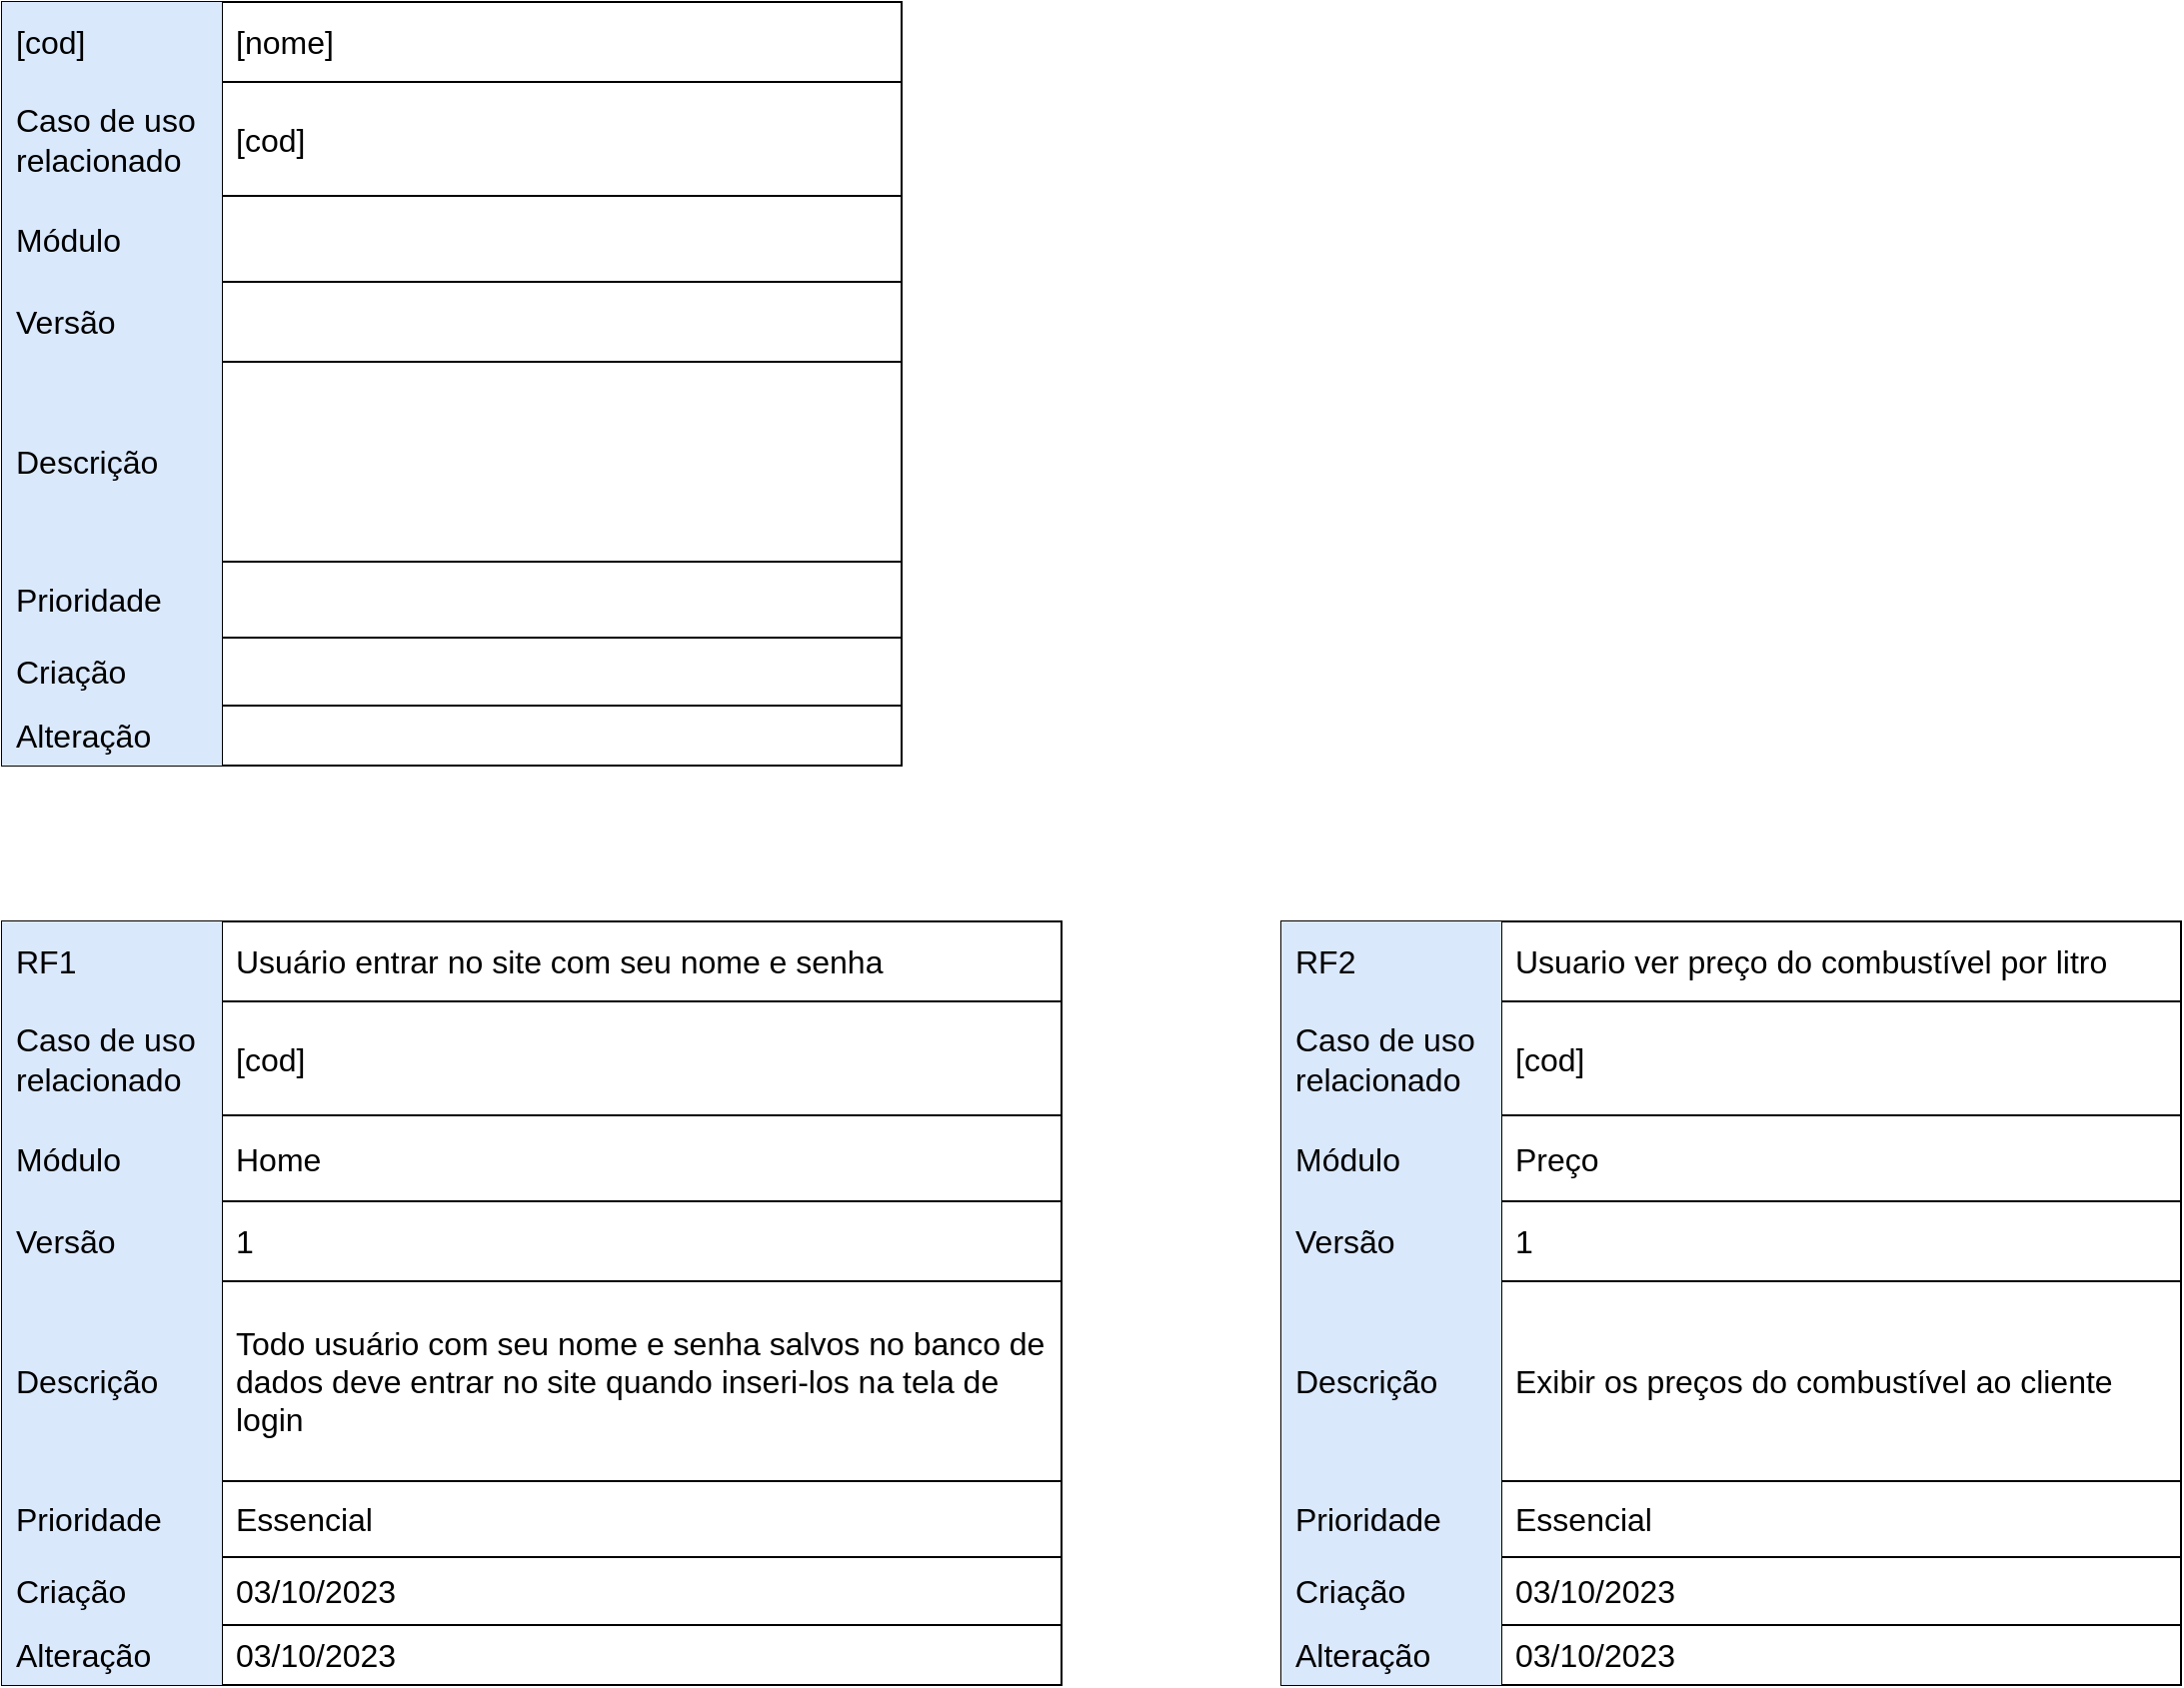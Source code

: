 <mxfile version="22.0.2" type="github">
  <diagram name="Página-1" id="r7mQsRADkBo8ca78ZAh8">
    <mxGraphModel dx="1913" dy="1074" grid="1" gridSize="10" guides="1" tooltips="1" connect="1" arrows="1" fold="1" page="1" pageScale="1" pageWidth="827" pageHeight="1169" math="0" shadow="0">
      <root>
        <mxCell id="0" />
        <mxCell id="1" parent="0" />
        <mxCell id="fcUa6MSl2Eap4v_tixiq-1" value="" style="shape=table;startSize=0;container=1;collapsible=0;childLayout=tableLayout;fontSize=16;align=left;spacingLeft=0;" vertex="1" parent="1">
          <mxGeometry x="110" y="90" width="450" height="382.0" as="geometry" />
        </mxCell>
        <mxCell id="fcUa6MSl2Eap4v_tixiq-6" value="" style="shape=tableRow;horizontal=0;startSize=0;swimlaneHead=0;swimlaneBody=0;strokeColor=inherit;top=0;left=0;bottom=0;right=0;collapsible=0;dropTarget=0;fillColor=none;points=[[0,0.5],[1,0.5]];portConstraint=eastwest;fontSize=16;" vertex="1" parent="fcUa6MSl2Eap4v_tixiq-1">
          <mxGeometry width="450" height="40" as="geometry" />
        </mxCell>
        <mxCell id="fcUa6MSl2Eap4v_tixiq-7" value="[cod]" style="shape=partialRectangle;html=1;whiteSpace=wrap;connectable=0;strokeColor=#6c8ebf;overflow=hidden;fillColor=#dae8fc;top=0;left=0;bottom=0;right=0;pointerEvents=1;fontSize=16;align=left;spacingLeft=5;" vertex="1" parent="fcUa6MSl2Eap4v_tixiq-6">
          <mxGeometry width="110" height="40" as="geometry">
            <mxRectangle width="110" height="40" as="alternateBounds" />
          </mxGeometry>
        </mxCell>
        <mxCell id="fcUa6MSl2Eap4v_tixiq-8" value="[nome]" style="shape=partialRectangle;html=1;whiteSpace=wrap;connectable=0;strokeColor=inherit;overflow=hidden;fillColor=none;top=0;left=0;bottom=0;right=0;pointerEvents=1;fontSize=16;align=left;spacingLeft=5;" vertex="1" parent="fcUa6MSl2Eap4v_tixiq-6">
          <mxGeometry x="110" width="340" height="40" as="geometry">
            <mxRectangle width="340" height="40" as="alternateBounds" />
          </mxGeometry>
        </mxCell>
        <mxCell id="fcUa6MSl2Eap4v_tixiq-17" style="shape=tableRow;horizontal=0;startSize=0;swimlaneHead=0;swimlaneBody=0;strokeColor=inherit;top=0;left=0;bottom=0;right=0;collapsible=0;dropTarget=0;fillColor=none;points=[[0,0.5],[1,0.5]];portConstraint=eastwest;fontSize=16;" vertex="1" parent="fcUa6MSl2Eap4v_tixiq-1">
          <mxGeometry y="40" width="450" height="57" as="geometry" />
        </mxCell>
        <mxCell id="fcUa6MSl2Eap4v_tixiq-18" value="Caso de uso relacionado" style="shape=partialRectangle;html=1;whiteSpace=wrap;connectable=0;strokeColor=#6c8ebf;overflow=hidden;fillColor=#dae8fc;top=0;left=0;bottom=0;right=0;pointerEvents=1;fontSize=16;align=left;spacingLeft=5;" vertex="1" parent="fcUa6MSl2Eap4v_tixiq-17">
          <mxGeometry width="110" height="57" as="geometry">
            <mxRectangle width="110" height="57" as="alternateBounds" />
          </mxGeometry>
        </mxCell>
        <mxCell id="fcUa6MSl2Eap4v_tixiq-19" value="[cod]" style="shape=partialRectangle;html=1;whiteSpace=wrap;connectable=0;strokeColor=inherit;overflow=hidden;fillColor=none;top=0;left=0;bottom=0;right=0;pointerEvents=1;fontSize=16;align=left;spacingLeft=5;" vertex="1" parent="fcUa6MSl2Eap4v_tixiq-17">
          <mxGeometry x="110" width="340" height="57" as="geometry">
            <mxRectangle width="340" height="57" as="alternateBounds" />
          </mxGeometry>
        </mxCell>
        <mxCell id="fcUa6MSl2Eap4v_tixiq-29" style="shape=tableRow;horizontal=0;startSize=0;swimlaneHead=0;swimlaneBody=0;strokeColor=inherit;top=0;left=0;bottom=0;right=0;collapsible=0;dropTarget=0;fillColor=none;points=[[0,0.5],[1,0.5]];portConstraint=eastwest;fontSize=16;" vertex="1" parent="fcUa6MSl2Eap4v_tixiq-1">
          <mxGeometry y="97" width="450" height="43" as="geometry" />
        </mxCell>
        <mxCell id="fcUa6MSl2Eap4v_tixiq-30" value="Módulo" style="shape=partialRectangle;html=1;whiteSpace=wrap;connectable=0;strokeColor=#6c8ebf;overflow=hidden;fillColor=#dae8fc;top=0;left=0;bottom=0;right=0;pointerEvents=1;fontSize=16;align=left;spacingLeft=5;" vertex="1" parent="fcUa6MSl2Eap4v_tixiq-29">
          <mxGeometry width="110" height="43" as="geometry">
            <mxRectangle width="110" height="43" as="alternateBounds" />
          </mxGeometry>
        </mxCell>
        <mxCell id="fcUa6MSl2Eap4v_tixiq-31" style="shape=partialRectangle;html=1;whiteSpace=wrap;connectable=0;strokeColor=inherit;overflow=hidden;fillColor=none;top=0;left=0;bottom=0;right=0;pointerEvents=1;fontSize=16;align=left;spacingLeft=5;" vertex="1" parent="fcUa6MSl2Eap4v_tixiq-29">
          <mxGeometry x="110" width="340" height="43" as="geometry">
            <mxRectangle width="340" height="43" as="alternateBounds" />
          </mxGeometry>
        </mxCell>
        <mxCell id="fcUa6MSl2Eap4v_tixiq-20" style="shape=tableRow;horizontal=0;startSize=0;swimlaneHead=0;swimlaneBody=0;strokeColor=inherit;top=0;left=0;bottom=0;right=0;collapsible=0;dropTarget=0;fillColor=none;points=[[0,0.5],[1,0.5]];portConstraint=eastwest;fontSize=16;" vertex="1" parent="fcUa6MSl2Eap4v_tixiq-1">
          <mxGeometry y="140" width="450" height="40" as="geometry" />
        </mxCell>
        <mxCell id="fcUa6MSl2Eap4v_tixiq-21" value="Versão" style="shape=partialRectangle;html=1;whiteSpace=wrap;connectable=0;strokeColor=#6c8ebf;overflow=hidden;fillColor=#dae8fc;top=0;left=0;bottom=0;right=0;pointerEvents=1;fontSize=16;align=left;spacingLeft=5;" vertex="1" parent="fcUa6MSl2Eap4v_tixiq-20">
          <mxGeometry width="110" height="40" as="geometry">
            <mxRectangle width="110" height="40" as="alternateBounds" />
          </mxGeometry>
        </mxCell>
        <mxCell id="fcUa6MSl2Eap4v_tixiq-22" style="shape=partialRectangle;html=1;whiteSpace=wrap;connectable=0;strokeColor=inherit;overflow=hidden;fillColor=none;top=0;left=0;bottom=0;right=0;pointerEvents=1;fontSize=16;align=left;spacingLeft=5;" vertex="1" parent="fcUa6MSl2Eap4v_tixiq-20">
          <mxGeometry x="110" width="340" height="40" as="geometry">
            <mxRectangle width="340" height="40" as="alternateBounds" />
          </mxGeometry>
        </mxCell>
        <mxCell id="fcUa6MSl2Eap4v_tixiq-10" value="" style="shape=tableRow;horizontal=0;startSize=0;swimlaneHead=0;swimlaneBody=0;strokeColor=inherit;top=0;left=0;bottom=0;right=0;collapsible=0;dropTarget=0;fillColor=none;points=[[0,0.5],[1,0.5]];portConstraint=eastwest;fontSize=16;" vertex="1" parent="fcUa6MSl2Eap4v_tixiq-1">
          <mxGeometry y="180" width="450" height="100" as="geometry" />
        </mxCell>
        <mxCell id="fcUa6MSl2Eap4v_tixiq-11" value="Descrição" style="shape=partialRectangle;html=1;whiteSpace=wrap;connectable=0;strokeColor=#6c8ebf;overflow=hidden;fillColor=#dae8fc;top=0;left=0;bottom=0;right=0;pointerEvents=1;fontSize=16;align=left;spacingLeft=5;" vertex="1" parent="fcUa6MSl2Eap4v_tixiq-10">
          <mxGeometry width="110" height="100" as="geometry">
            <mxRectangle width="110" height="100" as="alternateBounds" />
          </mxGeometry>
        </mxCell>
        <mxCell id="fcUa6MSl2Eap4v_tixiq-12" value="" style="shape=partialRectangle;html=1;whiteSpace=wrap;connectable=0;strokeColor=inherit;overflow=hidden;fillColor=none;top=0;left=0;bottom=0;right=0;pointerEvents=1;fontSize=16;align=left;spacingLeft=5;" vertex="1" parent="fcUa6MSl2Eap4v_tixiq-10">
          <mxGeometry x="110" width="340" height="100" as="geometry">
            <mxRectangle width="340" height="100" as="alternateBounds" />
          </mxGeometry>
        </mxCell>
        <mxCell id="fcUa6MSl2Eap4v_tixiq-2" value="" style="shape=tableRow;horizontal=0;startSize=0;swimlaneHead=0;swimlaneBody=0;strokeColor=inherit;top=0;left=0;bottom=0;right=0;collapsible=0;dropTarget=0;fillColor=none;points=[[0,0.5],[1,0.5]];portConstraint=eastwest;fontSize=16;" vertex="1" parent="fcUa6MSl2Eap4v_tixiq-1">
          <mxGeometry y="280" width="450" height="38" as="geometry" />
        </mxCell>
        <mxCell id="fcUa6MSl2Eap4v_tixiq-3" value="Prioridade" style="shape=partialRectangle;html=1;whiteSpace=wrap;connectable=0;strokeColor=#6c8ebf;overflow=hidden;fillColor=#dae8fc;top=0;left=0;bottom=0;right=0;pointerEvents=1;fontSize=16;align=left;spacingLeft=5;" vertex="1" parent="fcUa6MSl2Eap4v_tixiq-2">
          <mxGeometry width="110" height="38" as="geometry">
            <mxRectangle width="110" height="38" as="alternateBounds" />
          </mxGeometry>
        </mxCell>
        <mxCell id="fcUa6MSl2Eap4v_tixiq-4" value="" style="shape=partialRectangle;html=1;whiteSpace=wrap;connectable=0;strokeColor=inherit;overflow=hidden;fillColor=none;top=0;left=0;bottom=0;right=0;pointerEvents=1;fontSize=16;align=left;spacingLeft=5;" vertex="1" parent="fcUa6MSl2Eap4v_tixiq-2">
          <mxGeometry x="110" width="340" height="38" as="geometry">
            <mxRectangle width="340" height="38" as="alternateBounds" />
          </mxGeometry>
        </mxCell>
        <mxCell id="fcUa6MSl2Eap4v_tixiq-23" style="shape=tableRow;horizontal=0;startSize=0;swimlaneHead=0;swimlaneBody=0;strokeColor=inherit;top=0;left=0;bottom=0;right=0;collapsible=0;dropTarget=0;fillColor=none;points=[[0,0.5],[1,0.5]];portConstraint=eastwest;fontSize=16;" vertex="1" parent="fcUa6MSl2Eap4v_tixiq-1">
          <mxGeometry y="318" width="450" height="34" as="geometry" />
        </mxCell>
        <mxCell id="fcUa6MSl2Eap4v_tixiq-24" value="Criação" style="shape=partialRectangle;html=1;whiteSpace=wrap;connectable=0;strokeColor=#6c8ebf;overflow=hidden;fillColor=#dae8fc;top=0;left=0;bottom=0;right=0;pointerEvents=1;fontSize=16;align=left;spacingLeft=5;" vertex="1" parent="fcUa6MSl2Eap4v_tixiq-23">
          <mxGeometry width="110" height="34" as="geometry">
            <mxRectangle width="110" height="34" as="alternateBounds" />
          </mxGeometry>
        </mxCell>
        <mxCell id="fcUa6MSl2Eap4v_tixiq-25" style="shape=partialRectangle;html=1;whiteSpace=wrap;connectable=0;strokeColor=inherit;overflow=hidden;fillColor=none;top=0;left=0;bottom=0;right=0;pointerEvents=1;fontSize=16;align=left;spacingLeft=5;" vertex="1" parent="fcUa6MSl2Eap4v_tixiq-23">
          <mxGeometry x="110" width="340" height="34" as="geometry">
            <mxRectangle width="340" height="34" as="alternateBounds" />
          </mxGeometry>
        </mxCell>
        <mxCell id="fcUa6MSl2Eap4v_tixiq-26" style="shape=tableRow;horizontal=0;startSize=0;swimlaneHead=0;swimlaneBody=0;strokeColor=inherit;top=0;left=0;bottom=0;right=0;collapsible=0;dropTarget=0;fillColor=none;points=[[0,0.5],[1,0.5]];portConstraint=eastwest;fontSize=16;" vertex="1" parent="fcUa6MSl2Eap4v_tixiq-1">
          <mxGeometry y="352" width="450" height="30" as="geometry" />
        </mxCell>
        <mxCell id="fcUa6MSl2Eap4v_tixiq-27" value="Alteração" style="shape=partialRectangle;html=1;whiteSpace=wrap;connectable=0;strokeColor=#6c8ebf;overflow=hidden;fillColor=#dae8fc;top=0;left=0;bottom=0;right=0;pointerEvents=1;fontSize=16;align=left;spacingLeft=5;" vertex="1" parent="fcUa6MSl2Eap4v_tixiq-26">
          <mxGeometry width="110" height="30" as="geometry">
            <mxRectangle width="110" height="30" as="alternateBounds" />
          </mxGeometry>
        </mxCell>
        <mxCell id="fcUa6MSl2Eap4v_tixiq-28" style="shape=partialRectangle;html=1;whiteSpace=wrap;connectable=0;strokeColor=inherit;overflow=hidden;fillColor=none;top=0;left=0;bottom=0;right=0;pointerEvents=1;fontSize=16;align=left;spacingLeft=5;" vertex="1" parent="fcUa6MSl2Eap4v_tixiq-26">
          <mxGeometry x="110" width="340" height="30" as="geometry">
            <mxRectangle width="340" height="30" as="alternateBounds" />
          </mxGeometry>
        </mxCell>
        <mxCell id="fcUa6MSl2Eap4v_tixiq-32" value="" style="shape=table;startSize=0;container=1;collapsible=0;childLayout=tableLayout;fontSize=16;align=left;spacingLeft=0;" vertex="1" parent="1">
          <mxGeometry x="110" y="550" width="530" height="382.0" as="geometry" />
        </mxCell>
        <mxCell id="fcUa6MSl2Eap4v_tixiq-33" value="" style="shape=tableRow;horizontal=0;startSize=0;swimlaneHead=0;swimlaneBody=0;strokeColor=inherit;top=0;left=0;bottom=0;right=0;collapsible=0;dropTarget=0;fillColor=none;points=[[0,0.5],[1,0.5]];portConstraint=eastwest;fontSize=16;" vertex="1" parent="fcUa6MSl2Eap4v_tixiq-32">
          <mxGeometry width="530" height="40" as="geometry" />
        </mxCell>
        <mxCell id="fcUa6MSl2Eap4v_tixiq-34" value="RF1" style="shape=partialRectangle;html=1;whiteSpace=wrap;connectable=0;strokeColor=#6c8ebf;overflow=hidden;fillColor=#dae8fc;top=0;left=0;bottom=0;right=0;pointerEvents=1;fontSize=16;align=left;spacingLeft=5;" vertex="1" parent="fcUa6MSl2Eap4v_tixiq-33">
          <mxGeometry width="110" height="40" as="geometry">
            <mxRectangle width="110" height="40" as="alternateBounds" />
          </mxGeometry>
        </mxCell>
        <mxCell id="fcUa6MSl2Eap4v_tixiq-35" value="Usuário entrar no site com seu nome e senha&amp;nbsp;&amp;nbsp;" style="shape=partialRectangle;html=1;whiteSpace=wrap;connectable=0;strokeColor=inherit;overflow=hidden;fillColor=none;top=0;left=0;bottom=0;right=0;pointerEvents=1;fontSize=16;align=left;spacingLeft=5;" vertex="1" parent="fcUa6MSl2Eap4v_tixiq-33">
          <mxGeometry x="110" width="420" height="40" as="geometry">
            <mxRectangle width="420" height="40" as="alternateBounds" />
          </mxGeometry>
        </mxCell>
        <mxCell id="fcUa6MSl2Eap4v_tixiq-36" style="shape=tableRow;horizontal=0;startSize=0;swimlaneHead=0;swimlaneBody=0;strokeColor=inherit;top=0;left=0;bottom=0;right=0;collapsible=0;dropTarget=0;fillColor=none;points=[[0,0.5],[1,0.5]];portConstraint=eastwest;fontSize=16;" vertex="1" parent="fcUa6MSl2Eap4v_tixiq-32">
          <mxGeometry y="40" width="530" height="57" as="geometry" />
        </mxCell>
        <mxCell id="fcUa6MSl2Eap4v_tixiq-37" value="Caso de uso relacionado" style="shape=partialRectangle;html=1;whiteSpace=wrap;connectable=0;strokeColor=#6c8ebf;overflow=hidden;fillColor=#dae8fc;top=0;left=0;bottom=0;right=0;pointerEvents=1;fontSize=16;align=left;spacingLeft=5;" vertex="1" parent="fcUa6MSl2Eap4v_tixiq-36">
          <mxGeometry width="110" height="57" as="geometry">
            <mxRectangle width="110" height="57" as="alternateBounds" />
          </mxGeometry>
        </mxCell>
        <mxCell id="fcUa6MSl2Eap4v_tixiq-38" value="[cod]" style="shape=partialRectangle;html=1;whiteSpace=wrap;connectable=0;strokeColor=inherit;overflow=hidden;fillColor=none;top=0;left=0;bottom=0;right=0;pointerEvents=1;fontSize=16;align=left;spacingLeft=5;" vertex="1" parent="fcUa6MSl2Eap4v_tixiq-36">
          <mxGeometry x="110" width="420" height="57" as="geometry">
            <mxRectangle width="420" height="57" as="alternateBounds" />
          </mxGeometry>
        </mxCell>
        <mxCell id="fcUa6MSl2Eap4v_tixiq-39" style="shape=tableRow;horizontal=0;startSize=0;swimlaneHead=0;swimlaneBody=0;strokeColor=inherit;top=0;left=0;bottom=0;right=0;collapsible=0;dropTarget=0;fillColor=none;points=[[0,0.5],[1,0.5]];portConstraint=eastwest;fontSize=16;" vertex="1" parent="fcUa6MSl2Eap4v_tixiq-32">
          <mxGeometry y="97" width="530" height="43" as="geometry" />
        </mxCell>
        <mxCell id="fcUa6MSl2Eap4v_tixiq-40" value="Módulo" style="shape=partialRectangle;html=1;whiteSpace=wrap;connectable=0;strokeColor=#6c8ebf;overflow=hidden;fillColor=#dae8fc;top=0;left=0;bottom=0;right=0;pointerEvents=1;fontSize=16;align=left;spacingLeft=5;" vertex="1" parent="fcUa6MSl2Eap4v_tixiq-39">
          <mxGeometry width="110" height="43" as="geometry">
            <mxRectangle width="110" height="43" as="alternateBounds" />
          </mxGeometry>
        </mxCell>
        <mxCell id="fcUa6MSl2Eap4v_tixiq-41" value="Home" style="shape=partialRectangle;html=1;whiteSpace=wrap;connectable=0;strokeColor=inherit;overflow=hidden;fillColor=none;top=0;left=0;bottom=0;right=0;pointerEvents=1;fontSize=16;align=left;spacingLeft=5;" vertex="1" parent="fcUa6MSl2Eap4v_tixiq-39">
          <mxGeometry x="110" width="420" height="43" as="geometry">
            <mxRectangle width="420" height="43" as="alternateBounds" />
          </mxGeometry>
        </mxCell>
        <mxCell id="fcUa6MSl2Eap4v_tixiq-42" style="shape=tableRow;horizontal=0;startSize=0;swimlaneHead=0;swimlaneBody=0;strokeColor=inherit;top=0;left=0;bottom=0;right=0;collapsible=0;dropTarget=0;fillColor=none;points=[[0,0.5],[1,0.5]];portConstraint=eastwest;fontSize=16;" vertex="1" parent="fcUa6MSl2Eap4v_tixiq-32">
          <mxGeometry y="140" width="530" height="40" as="geometry" />
        </mxCell>
        <mxCell id="fcUa6MSl2Eap4v_tixiq-43" value="Versão" style="shape=partialRectangle;html=1;whiteSpace=wrap;connectable=0;strokeColor=#6c8ebf;overflow=hidden;fillColor=#dae8fc;top=0;left=0;bottom=0;right=0;pointerEvents=1;fontSize=16;align=left;spacingLeft=5;" vertex="1" parent="fcUa6MSl2Eap4v_tixiq-42">
          <mxGeometry width="110" height="40" as="geometry">
            <mxRectangle width="110" height="40" as="alternateBounds" />
          </mxGeometry>
        </mxCell>
        <mxCell id="fcUa6MSl2Eap4v_tixiq-44" value="1" style="shape=partialRectangle;html=1;whiteSpace=wrap;connectable=0;strokeColor=inherit;overflow=hidden;fillColor=none;top=0;left=0;bottom=0;right=0;pointerEvents=1;fontSize=16;align=left;spacingLeft=5;" vertex="1" parent="fcUa6MSl2Eap4v_tixiq-42">
          <mxGeometry x="110" width="420" height="40" as="geometry">
            <mxRectangle width="420" height="40" as="alternateBounds" />
          </mxGeometry>
        </mxCell>
        <mxCell id="fcUa6MSl2Eap4v_tixiq-45" value="" style="shape=tableRow;horizontal=0;startSize=0;swimlaneHead=0;swimlaneBody=0;strokeColor=inherit;top=0;left=0;bottom=0;right=0;collapsible=0;dropTarget=0;fillColor=none;points=[[0,0.5],[1,0.5]];portConstraint=eastwest;fontSize=16;" vertex="1" parent="fcUa6MSl2Eap4v_tixiq-32">
          <mxGeometry y="180" width="530" height="100" as="geometry" />
        </mxCell>
        <mxCell id="fcUa6MSl2Eap4v_tixiq-46" value="Descrição" style="shape=partialRectangle;html=1;whiteSpace=wrap;connectable=0;strokeColor=#6c8ebf;overflow=hidden;fillColor=#dae8fc;top=0;left=0;bottom=0;right=0;pointerEvents=1;fontSize=16;align=left;spacingLeft=5;" vertex="1" parent="fcUa6MSl2Eap4v_tixiq-45">
          <mxGeometry width="110" height="100" as="geometry">
            <mxRectangle width="110" height="100" as="alternateBounds" />
          </mxGeometry>
        </mxCell>
        <mxCell id="fcUa6MSl2Eap4v_tixiq-47" value="Todo usuário com seu nome e senha salvos no banco de dados deve entrar no site quando inseri-los na tela de login" style="shape=partialRectangle;html=1;whiteSpace=wrap;connectable=0;strokeColor=inherit;overflow=hidden;fillColor=none;top=0;left=0;bottom=0;right=0;pointerEvents=1;fontSize=16;align=left;spacingLeft=5;" vertex="1" parent="fcUa6MSl2Eap4v_tixiq-45">
          <mxGeometry x="110" width="420" height="100" as="geometry">
            <mxRectangle width="420" height="100" as="alternateBounds" />
          </mxGeometry>
        </mxCell>
        <mxCell id="fcUa6MSl2Eap4v_tixiq-48" value="" style="shape=tableRow;horizontal=0;startSize=0;swimlaneHead=0;swimlaneBody=0;strokeColor=inherit;top=0;left=0;bottom=0;right=0;collapsible=0;dropTarget=0;fillColor=none;points=[[0,0.5],[1,0.5]];portConstraint=eastwest;fontSize=16;" vertex="1" parent="fcUa6MSl2Eap4v_tixiq-32">
          <mxGeometry y="280" width="530" height="38" as="geometry" />
        </mxCell>
        <mxCell id="fcUa6MSl2Eap4v_tixiq-49" value="Prioridade" style="shape=partialRectangle;html=1;whiteSpace=wrap;connectable=0;strokeColor=#6c8ebf;overflow=hidden;fillColor=#dae8fc;top=0;left=0;bottom=0;right=0;pointerEvents=1;fontSize=16;align=left;spacingLeft=5;" vertex="1" parent="fcUa6MSl2Eap4v_tixiq-48">
          <mxGeometry width="110" height="38" as="geometry">
            <mxRectangle width="110" height="38" as="alternateBounds" />
          </mxGeometry>
        </mxCell>
        <mxCell id="fcUa6MSl2Eap4v_tixiq-50" value="Essencial" style="shape=partialRectangle;html=1;whiteSpace=wrap;connectable=0;strokeColor=inherit;overflow=hidden;fillColor=none;top=0;left=0;bottom=0;right=0;pointerEvents=1;fontSize=16;align=left;spacingLeft=5;" vertex="1" parent="fcUa6MSl2Eap4v_tixiq-48">
          <mxGeometry x="110" width="420" height="38" as="geometry">
            <mxRectangle width="420" height="38" as="alternateBounds" />
          </mxGeometry>
        </mxCell>
        <mxCell id="fcUa6MSl2Eap4v_tixiq-51" style="shape=tableRow;horizontal=0;startSize=0;swimlaneHead=0;swimlaneBody=0;strokeColor=inherit;top=0;left=0;bottom=0;right=0;collapsible=0;dropTarget=0;fillColor=none;points=[[0,0.5],[1,0.5]];portConstraint=eastwest;fontSize=16;" vertex="1" parent="fcUa6MSl2Eap4v_tixiq-32">
          <mxGeometry y="318" width="530" height="34" as="geometry" />
        </mxCell>
        <mxCell id="fcUa6MSl2Eap4v_tixiq-52" value="Criação" style="shape=partialRectangle;html=1;whiteSpace=wrap;connectable=0;strokeColor=#6c8ebf;overflow=hidden;fillColor=#dae8fc;top=0;left=0;bottom=0;right=0;pointerEvents=1;fontSize=16;align=left;spacingLeft=5;" vertex="1" parent="fcUa6MSl2Eap4v_tixiq-51">
          <mxGeometry width="110" height="34" as="geometry">
            <mxRectangle width="110" height="34" as="alternateBounds" />
          </mxGeometry>
        </mxCell>
        <mxCell id="fcUa6MSl2Eap4v_tixiq-53" value="03/10/2023" style="shape=partialRectangle;html=1;whiteSpace=wrap;connectable=0;strokeColor=inherit;overflow=hidden;fillColor=none;top=0;left=0;bottom=0;right=0;pointerEvents=1;fontSize=16;align=left;spacingLeft=5;" vertex="1" parent="fcUa6MSl2Eap4v_tixiq-51">
          <mxGeometry x="110" width="420" height="34" as="geometry">
            <mxRectangle width="420" height="34" as="alternateBounds" />
          </mxGeometry>
        </mxCell>
        <mxCell id="fcUa6MSl2Eap4v_tixiq-54" style="shape=tableRow;horizontal=0;startSize=0;swimlaneHead=0;swimlaneBody=0;strokeColor=inherit;top=0;left=0;bottom=0;right=0;collapsible=0;dropTarget=0;fillColor=none;points=[[0,0.5],[1,0.5]];portConstraint=eastwest;fontSize=16;" vertex="1" parent="fcUa6MSl2Eap4v_tixiq-32">
          <mxGeometry y="352" width="530" height="30" as="geometry" />
        </mxCell>
        <mxCell id="fcUa6MSl2Eap4v_tixiq-55" value="Alteração" style="shape=partialRectangle;html=1;whiteSpace=wrap;connectable=0;strokeColor=#6c8ebf;overflow=hidden;fillColor=#dae8fc;top=0;left=0;bottom=0;right=0;pointerEvents=1;fontSize=16;align=left;spacingLeft=5;" vertex="1" parent="fcUa6MSl2Eap4v_tixiq-54">
          <mxGeometry width="110" height="30" as="geometry">
            <mxRectangle width="110" height="30" as="alternateBounds" />
          </mxGeometry>
        </mxCell>
        <mxCell id="fcUa6MSl2Eap4v_tixiq-56" value="03/10/2023" style="shape=partialRectangle;html=1;whiteSpace=wrap;connectable=0;strokeColor=inherit;overflow=hidden;fillColor=none;top=0;left=0;bottom=0;right=0;pointerEvents=1;fontSize=16;align=left;spacingLeft=5;" vertex="1" parent="fcUa6MSl2Eap4v_tixiq-54">
          <mxGeometry x="110" width="420" height="30" as="geometry">
            <mxRectangle width="420" height="30" as="alternateBounds" />
          </mxGeometry>
        </mxCell>
        <mxCell id="fcUa6MSl2Eap4v_tixiq-57" value="" style="shape=table;startSize=0;container=1;collapsible=0;childLayout=tableLayout;fontSize=16;align=left;spacingLeft=0;" vertex="1" parent="1">
          <mxGeometry x="750" y="550" width="450" height="382.0" as="geometry" />
        </mxCell>
        <mxCell id="fcUa6MSl2Eap4v_tixiq-58" value="" style="shape=tableRow;horizontal=0;startSize=0;swimlaneHead=0;swimlaneBody=0;strokeColor=inherit;top=0;left=0;bottom=0;right=0;collapsible=0;dropTarget=0;fillColor=none;points=[[0,0.5],[1,0.5]];portConstraint=eastwest;fontSize=16;" vertex="1" parent="fcUa6MSl2Eap4v_tixiq-57">
          <mxGeometry width="450" height="40" as="geometry" />
        </mxCell>
        <mxCell id="fcUa6MSl2Eap4v_tixiq-59" value="RF2" style="shape=partialRectangle;html=1;whiteSpace=wrap;connectable=0;strokeColor=#6c8ebf;overflow=hidden;fillColor=#dae8fc;top=0;left=0;bottom=0;right=0;pointerEvents=1;fontSize=16;align=left;spacingLeft=5;" vertex="1" parent="fcUa6MSl2Eap4v_tixiq-58">
          <mxGeometry width="110" height="40" as="geometry">
            <mxRectangle width="110" height="40" as="alternateBounds" />
          </mxGeometry>
        </mxCell>
        <mxCell id="fcUa6MSl2Eap4v_tixiq-60" value="Usuario ver preço do combustível por litro&amp;nbsp;" style="shape=partialRectangle;html=1;whiteSpace=wrap;connectable=0;strokeColor=inherit;overflow=hidden;fillColor=none;top=0;left=0;bottom=0;right=0;pointerEvents=1;fontSize=16;align=left;spacingLeft=5;" vertex="1" parent="fcUa6MSl2Eap4v_tixiq-58">
          <mxGeometry x="110" width="340" height="40" as="geometry">
            <mxRectangle width="340" height="40" as="alternateBounds" />
          </mxGeometry>
        </mxCell>
        <mxCell id="fcUa6MSl2Eap4v_tixiq-61" style="shape=tableRow;horizontal=0;startSize=0;swimlaneHead=0;swimlaneBody=0;strokeColor=inherit;top=0;left=0;bottom=0;right=0;collapsible=0;dropTarget=0;fillColor=none;points=[[0,0.5],[1,0.5]];portConstraint=eastwest;fontSize=16;" vertex="1" parent="fcUa6MSl2Eap4v_tixiq-57">
          <mxGeometry y="40" width="450" height="57" as="geometry" />
        </mxCell>
        <mxCell id="fcUa6MSl2Eap4v_tixiq-62" value="Caso de uso relacionado" style="shape=partialRectangle;html=1;whiteSpace=wrap;connectable=0;strokeColor=#6c8ebf;overflow=hidden;fillColor=#dae8fc;top=0;left=0;bottom=0;right=0;pointerEvents=1;fontSize=16;align=left;spacingLeft=5;" vertex="1" parent="fcUa6MSl2Eap4v_tixiq-61">
          <mxGeometry width="110" height="57" as="geometry">
            <mxRectangle width="110" height="57" as="alternateBounds" />
          </mxGeometry>
        </mxCell>
        <mxCell id="fcUa6MSl2Eap4v_tixiq-63" value="[cod]" style="shape=partialRectangle;html=1;whiteSpace=wrap;connectable=0;strokeColor=inherit;overflow=hidden;fillColor=none;top=0;left=0;bottom=0;right=0;pointerEvents=1;fontSize=16;align=left;spacingLeft=5;" vertex="1" parent="fcUa6MSl2Eap4v_tixiq-61">
          <mxGeometry x="110" width="340" height="57" as="geometry">
            <mxRectangle width="340" height="57" as="alternateBounds" />
          </mxGeometry>
        </mxCell>
        <mxCell id="fcUa6MSl2Eap4v_tixiq-64" style="shape=tableRow;horizontal=0;startSize=0;swimlaneHead=0;swimlaneBody=0;strokeColor=inherit;top=0;left=0;bottom=0;right=0;collapsible=0;dropTarget=0;fillColor=none;points=[[0,0.5],[1,0.5]];portConstraint=eastwest;fontSize=16;" vertex="1" parent="fcUa6MSl2Eap4v_tixiq-57">
          <mxGeometry y="97" width="450" height="43" as="geometry" />
        </mxCell>
        <mxCell id="fcUa6MSl2Eap4v_tixiq-65" value="Módulo" style="shape=partialRectangle;html=1;whiteSpace=wrap;connectable=0;strokeColor=#6c8ebf;overflow=hidden;fillColor=#dae8fc;top=0;left=0;bottom=0;right=0;pointerEvents=1;fontSize=16;align=left;spacingLeft=5;" vertex="1" parent="fcUa6MSl2Eap4v_tixiq-64">
          <mxGeometry width="110" height="43" as="geometry">
            <mxRectangle width="110" height="43" as="alternateBounds" />
          </mxGeometry>
        </mxCell>
        <mxCell id="fcUa6MSl2Eap4v_tixiq-66" value="Preço" style="shape=partialRectangle;html=1;whiteSpace=wrap;connectable=0;strokeColor=inherit;overflow=hidden;fillColor=none;top=0;left=0;bottom=0;right=0;pointerEvents=1;fontSize=16;align=left;spacingLeft=5;" vertex="1" parent="fcUa6MSl2Eap4v_tixiq-64">
          <mxGeometry x="110" width="340" height="43" as="geometry">
            <mxRectangle width="340" height="43" as="alternateBounds" />
          </mxGeometry>
        </mxCell>
        <mxCell id="fcUa6MSl2Eap4v_tixiq-67" style="shape=tableRow;horizontal=0;startSize=0;swimlaneHead=0;swimlaneBody=0;strokeColor=inherit;top=0;left=0;bottom=0;right=0;collapsible=0;dropTarget=0;fillColor=none;points=[[0,0.5],[1,0.5]];portConstraint=eastwest;fontSize=16;" vertex="1" parent="fcUa6MSl2Eap4v_tixiq-57">
          <mxGeometry y="140" width="450" height="40" as="geometry" />
        </mxCell>
        <mxCell id="fcUa6MSl2Eap4v_tixiq-68" value="Versão" style="shape=partialRectangle;html=1;whiteSpace=wrap;connectable=0;strokeColor=#6c8ebf;overflow=hidden;fillColor=#dae8fc;top=0;left=0;bottom=0;right=0;pointerEvents=1;fontSize=16;align=left;spacingLeft=5;" vertex="1" parent="fcUa6MSl2Eap4v_tixiq-67">
          <mxGeometry width="110" height="40" as="geometry">
            <mxRectangle width="110" height="40" as="alternateBounds" />
          </mxGeometry>
        </mxCell>
        <mxCell id="fcUa6MSl2Eap4v_tixiq-69" value="1" style="shape=partialRectangle;html=1;whiteSpace=wrap;connectable=0;strokeColor=inherit;overflow=hidden;fillColor=none;top=0;left=0;bottom=0;right=0;pointerEvents=1;fontSize=16;align=left;spacingLeft=5;" vertex="1" parent="fcUa6MSl2Eap4v_tixiq-67">
          <mxGeometry x="110" width="340" height="40" as="geometry">
            <mxRectangle width="340" height="40" as="alternateBounds" />
          </mxGeometry>
        </mxCell>
        <mxCell id="fcUa6MSl2Eap4v_tixiq-70" value="" style="shape=tableRow;horizontal=0;startSize=0;swimlaneHead=0;swimlaneBody=0;strokeColor=inherit;top=0;left=0;bottom=0;right=0;collapsible=0;dropTarget=0;fillColor=none;points=[[0,0.5],[1,0.5]];portConstraint=eastwest;fontSize=16;" vertex="1" parent="fcUa6MSl2Eap4v_tixiq-57">
          <mxGeometry y="180" width="450" height="100" as="geometry" />
        </mxCell>
        <mxCell id="fcUa6MSl2Eap4v_tixiq-71" value="Descrição" style="shape=partialRectangle;html=1;whiteSpace=wrap;connectable=0;strokeColor=#6c8ebf;overflow=hidden;fillColor=#dae8fc;top=0;left=0;bottom=0;right=0;pointerEvents=1;fontSize=16;align=left;spacingLeft=5;" vertex="1" parent="fcUa6MSl2Eap4v_tixiq-70">
          <mxGeometry width="110" height="100" as="geometry">
            <mxRectangle width="110" height="100" as="alternateBounds" />
          </mxGeometry>
        </mxCell>
        <mxCell id="fcUa6MSl2Eap4v_tixiq-72" value="Exibir os preços do combustível ao cliente&amp;nbsp;" style="shape=partialRectangle;html=1;whiteSpace=wrap;connectable=0;strokeColor=inherit;overflow=hidden;fillColor=none;top=0;left=0;bottom=0;right=0;pointerEvents=1;fontSize=16;align=left;spacingLeft=5;" vertex="1" parent="fcUa6MSl2Eap4v_tixiq-70">
          <mxGeometry x="110" width="340" height="100" as="geometry">
            <mxRectangle width="340" height="100" as="alternateBounds" />
          </mxGeometry>
        </mxCell>
        <mxCell id="fcUa6MSl2Eap4v_tixiq-73" value="" style="shape=tableRow;horizontal=0;startSize=0;swimlaneHead=0;swimlaneBody=0;strokeColor=inherit;top=0;left=0;bottom=0;right=0;collapsible=0;dropTarget=0;fillColor=none;points=[[0,0.5],[1,0.5]];portConstraint=eastwest;fontSize=16;" vertex="1" parent="fcUa6MSl2Eap4v_tixiq-57">
          <mxGeometry y="280" width="450" height="38" as="geometry" />
        </mxCell>
        <mxCell id="fcUa6MSl2Eap4v_tixiq-74" value="Prioridade" style="shape=partialRectangle;html=1;whiteSpace=wrap;connectable=0;strokeColor=#6c8ebf;overflow=hidden;fillColor=#dae8fc;top=0;left=0;bottom=0;right=0;pointerEvents=1;fontSize=16;align=left;spacingLeft=5;" vertex="1" parent="fcUa6MSl2Eap4v_tixiq-73">
          <mxGeometry width="110" height="38" as="geometry">
            <mxRectangle width="110" height="38" as="alternateBounds" />
          </mxGeometry>
        </mxCell>
        <mxCell id="fcUa6MSl2Eap4v_tixiq-75" value="Essencial" style="shape=partialRectangle;html=1;whiteSpace=wrap;connectable=0;strokeColor=inherit;overflow=hidden;fillColor=none;top=0;left=0;bottom=0;right=0;pointerEvents=1;fontSize=16;align=left;spacingLeft=5;" vertex="1" parent="fcUa6MSl2Eap4v_tixiq-73">
          <mxGeometry x="110" width="340" height="38" as="geometry">
            <mxRectangle width="340" height="38" as="alternateBounds" />
          </mxGeometry>
        </mxCell>
        <mxCell id="fcUa6MSl2Eap4v_tixiq-76" style="shape=tableRow;horizontal=0;startSize=0;swimlaneHead=0;swimlaneBody=0;strokeColor=inherit;top=0;left=0;bottom=0;right=0;collapsible=0;dropTarget=0;fillColor=none;points=[[0,0.5],[1,0.5]];portConstraint=eastwest;fontSize=16;" vertex="1" parent="fcUa6MSl2Eap4v_tixiq-57">
          <mxGeometry y="318" width="450" height="34" as="geometry" />
        </mxCell>
        <mxCell id="fcUa6MSl2Eap4v_tixiq-77" value="Criação" style="shape=partialRectangle;html=1;whiteSpace=wrap;connectable=0;strokeColor=#6c8ebf;overflow=hidden;fillColor=#dae8fc;top=0;left=0;bottom=0;right=0;pointerEvents=1;fontSize=16;align=left;spacingLeft=5;" vertex="1" parent="fcUa6MSl2Eap4v_tixiq-76">
          <mxGeometry width="110" height="34" as="geometry">
            <mxRectangle width="110" height="34" as="alternateBounds" />
          </mxGeometry>
        </mxCell>
        <mxCell id="fcUa6MSl2Eap4v_tixiq-78" value="03/10/2023" style="shape=partialRectangle;html=1;whiteSpace=wrap;connectable=0;strokeColor=inherit;overflow=hidden;fillColor=none;top=0;left=0;bottom=0;right=0;pointerEvents=1;fontSize=16;align=left;spacingLeft=5;" vertex="1" parent="fcUa6MSl2Eap4v_tixiq-76">
          <mxGeometry x="110" width="340" height="34" as="geometry">
            <mxRectangle width="340" height="34" as="alternateBounds" />
          </mxGeometry>
        </mxCell>
        <mxCell id="fcUa6MSl2Eap4v_tixiq-79" style="shape=tableRow;horizontal=0;startSize=0;swimlaneHead=0;swimlaneBody=0;strokeColor=inherit;top=0;left=0;bottom=0;right=0;collapsible=0;dropTarget=0;fillColor=none;points=[[0,0.5],[1,0.5]];portConstraint=eastwest;fontSize=16;" vertex="1" parent="fcUa6MSl2Eap4v_tixiq-57">
          <mxGeometry y="352" width="450" height="30" as="geometry" />
        </mxCell>
        <mxCell id="fcUa6MSl2Eap4v_tixiq-80" value="Alteração" style="shape=partialRectangle;html=1;whiteSpace=wrap;connectable=0;strokeColor=#6c8ebf;overflow=hidden;fillColor=#dae8fc;top=0;left=0;bottom=0;right=0;pointerEvents=1;fontSize=16;align=left;spacingLeft=5;" vertex="1" parent="fcUa6MSl2Eap4v_tixiq-79">
          <mxGeometry width="110" height="30" as="geometry">
            <mxRectangle width="110" height="30" as="alternateBounds" />
          </mxGeometry>
        </mxCell>
        <mxCell id="fcUa6MSl2Eap4v_tixiq-81" value="03/10/2023" style="shape=partialRectangle;html=1;whiteSpace=wrap;connectable=0;strokeColor=inherit;overflow=hidden;fillColor=none;top=0;left=0;bottom=0;right=0;pointerEvents=1;fontSize=16;align=left;spacingLeft=5;" vertex="1" parent="fcUa6MSl2Eap4v_tixiq-79">
          <mxGeometry x="110" width="340" height="30" as="geometry">
            <mxRectangle width="340" height="30" as="alternateBounds" />
          </mxGeometry>
        </mxCell>
      </root>
    </mxGraphModel>
  </diagram>
</mxfile>
